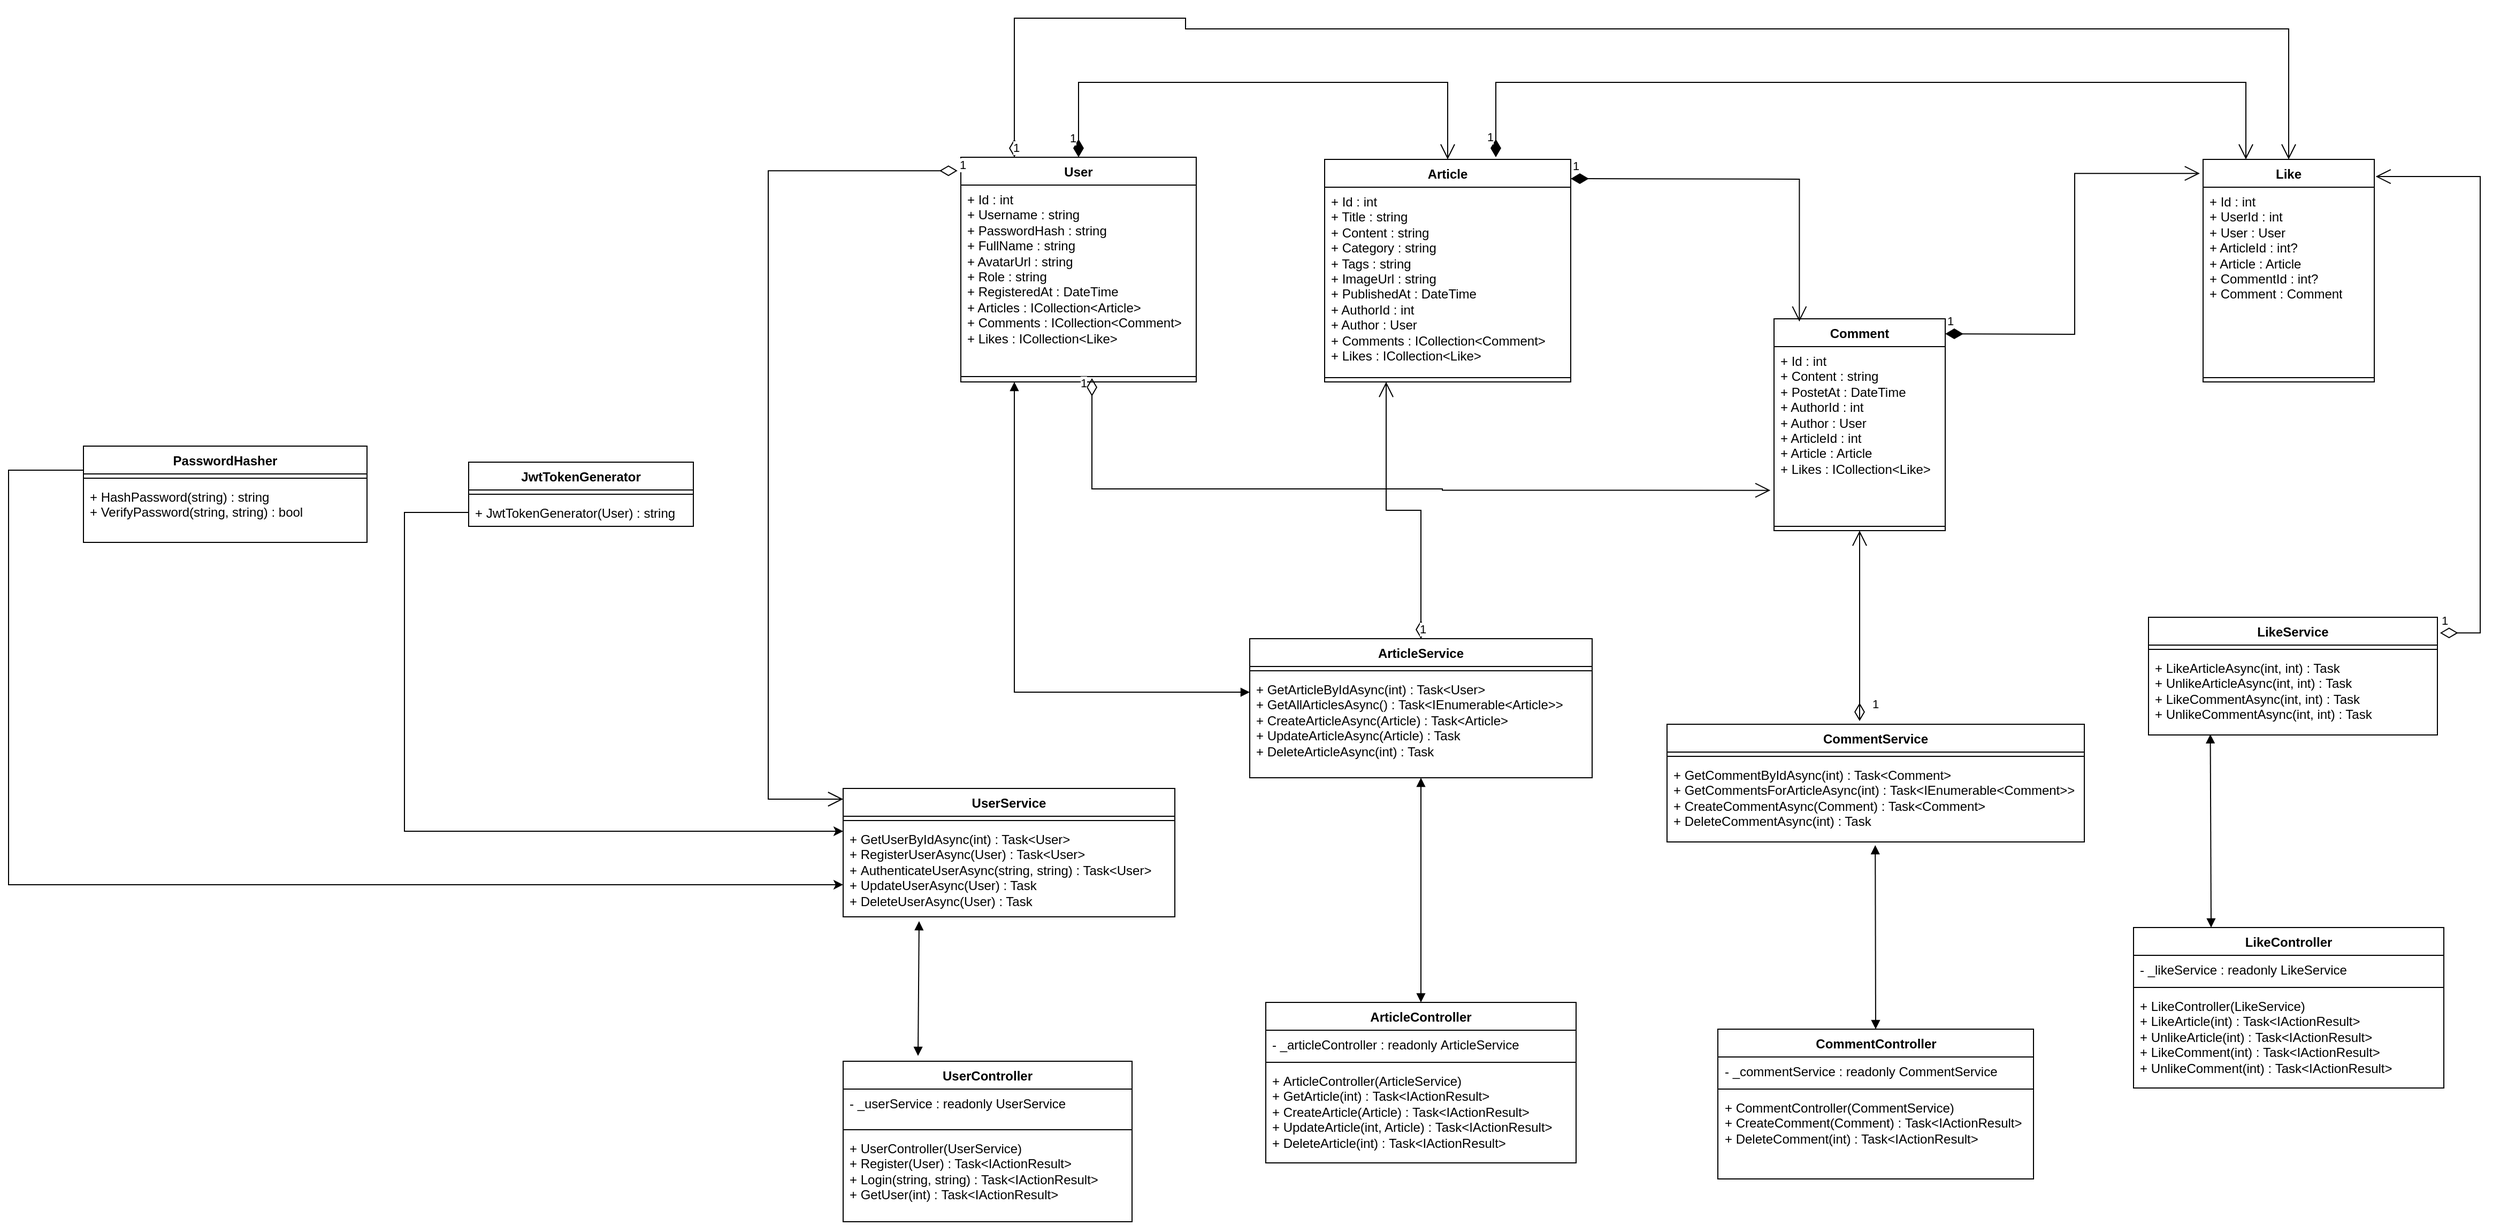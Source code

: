 <mxfile version="24.7.17">
  <diagram name="Страница — 1" id="LIFdmxVbytCEgJ8ekdTL">
    <mxGraphModel dx="4261" dy="2573" grid="1" gridSize="10" guides="1" tooltips="1" connect="1" arrows="1" fold="1" page="1" pageScale="1" pageWidth="827" pageHeight="1169" math="0" shadow="0">
      <root>
        <mxCell id="0" />
        <mxCell id="1" parent="0" />
        <mxCell id="bJvZZ4uALsIuXNzxdjxO-1" value="User" style="swimlane;fontStyle=1;align=center;verticalAlign=top;childLayout=stackLayout;horizontal=1;startSize=26;horizontalStack=0;resizeParent=1;resizeParentMax=0;resizeLast=0;collapsible=1;marginBottom=0;whiteSpace=wrap;html=1;" parent="1" vertex="1">
          <mxGeometry y="40" width="220" height="210" as="geometry" />
        </mxCell>
        <mxCell id="fz220eH58egvvoDXMn0z-8" value="1" style="endArrow=open;html=1;endSize=12;startArrow=diamondThin;startSize=14;startFill=0;edgeStyle=orthogonalEdgeStyle;align=left;verticalAlign=bottom;rounded=0;entryX=0.5;entryY=0;entryDx=0;entryDy=0;" edge="1" parent="bJvZZ4uALsIuXNzxdjxO-1" target="bJvZZ4uALsIuXNzxdjxO-18">
          <mxGeometry x="-1" y="3" relative="1" as="geometry">
            <mxPoint x="50" as="sourcePoint" />
            <mxPoint x="1240" y="-130" as="targetPoint" />
            <Array as="points">
              <mxPoint x="50" y="-130" />
              <mxPoint x="210" y="-130" />
              <mxPoint x="210" y="-120" />
              <mxPoint x="1241" y="-120" />
            </Array>
          </mxGeometry>
        </mxCell>
        <mxCell id="bJvZZ4uALsIuXNzxdjxO-2" value="+ Id : int&lt;div&gt;+ Username : string&lt;/div&gt;&lt;div&gt;+ PasswordHash : string&lt;/div&gt;&lt;div&gt;+ FullName : string&lt;/div&gt;&lt;div&gt;+ AvatarUrl : string&lt;/div&gt;&lt;div&gt;+ Role : string&lt;/div&gt;&lt;div&gt;+ RegisteredAt : DateTime&lt;/div&gt;&lt;div&gt;+ Articles : ICollection&amp;lt;Article&amp;gt;&lt;/div&gt;&lt;div&gt;+ Comments : ICollection&amp;lt;Comment&amp;gt;&lt;/div&gt;&lt;div&gt;+ Likes : ICollection&amp;lt;Like&amp;gt;&lt;/div&gt;&lt;div&gt;&lt;br&gt;&lt;/div&gt;" style="text;strokeColor=none;fillColor=none;align=left;verticalAlign=top;spacingLeft=4;spacingRight=4;overflow=hidden;rotatable=0;points=[[0,0.5],[1,0.5]];portConstraint=eastwest;whiteSpace=wrap;html=1;" parent="bJvZZ4uALsIuXNzxdjxO-1" vertex="1">
          <mxGeometry y="26" width="220" height="174" as="geometry" />
        </mxCell>
        <mxCell id="bJvZZ4uALsIuXNzxdjxO-3" value="" style="line;strokeWidth=1;fillColor=none;align=left;verticalAlign=middle;spacingTop=-1;spacingLeft=3;spacingRight=3;rotatable=0;labelPosition=right;points=[];portConstraint=eastwest;strokeColor=inherit;" parent="bJvZZ4uALsIuXNzxdjxO-1" vertex="1">
          <mxGeometry y="200" width="220" height="10" as="geometry" />
        </mxCell>
        <mxCell id="bJvZZ4uALsIuXNzxdjxO-6" value="Article" style="swimlane;fontStyle=1;align=center;verticalAlign=top;childLayout=stackLayout;horizontal=1;startSize=26;horizontalStack=0;resizeParent=1;resizeParentMax=0;resizeLast=0;collapsible=1;marginBottom=0;whiteSpace=wrap;html=1;" parent="1" vertex="1">
          <mxGeometry x="340" y="42" width="230" height="208" as="geometry" />
        </mxCell>
        <mxCell id="bJvZZ4uALsIuXNzxdjxO-7" value="+ Id : int&lt;div&gt;+ Title : string&lt;/div&gt;&lt;div&gt;+ Content : string&lt;/div&gt;&lt;div&gt;+ Category : string&lt;/div&gt;&lt;div&gt;+ Tags : string&lt;/div&gt;&lt;div&gt;+ ImageUrl : string&lt;/div&gt;&lt;div&gt;+ PublishedAt : DateTime&lt;/div&gt;&lt;div&gt;+ AuthorId : int&lt;/div&gt;&lt;div&gt;+ Author : User&lt;/div&gt;&lt;div&gt;+ Comments : ICollection&amp;lt;Comment&amp;gt;&lt;/div&gt;&lt;div&gt;+ Likes : ICollection&amp;lt;Like&amp;gt;&lt;/div&gt;" style="text;strokeColor=none;fillColor=none;align=left;verticalAlign=top;spacingLeft=4;spacingRight=4;overflow=hidden;rotatable=0;points=[[0,0.5],[1,0.5]];portConstraint=eastwest;whiteSpace=wrap;html=1;" parent="bJvZZ4uALsIuXNzxdjxO-6" vertex="1">
          <mxGeometry y="26" width="230" height="174" as="geometry" />
        </mxCell>
        <mxCell id="bJvZZ4uALsIuXNzxdjxO-8" value="" style="line;strokeWidth=1;fillColor=none;align=left;verticalAlign=middle;spacingTop=-1;spacingLeft=3;spacingRight=3;rotatable=0;labelPosition=right;points=[];portConstraint=eastwest;strokeColor=inherit;" parent="bJvZZ4uALsIuXNzxdjxO-6" vertex="1">
          <mxGeometry y="200" width="230" height="8" as="geometry" />
        </mxCell>
        <mxCell id="fz220eH58egvvoDXMn0z-5" value="1" style="endArrow=open;html=1;endSize=12;startArrow=diamondThin;startSize=14;startFill=1;edgeStyle=orthogonalEdgeStyle;align=left;verticalAlign=bottom;rounded=0;entryX=0.25;entryY=0;entryDx=0;entryDy=0;" edge="1" parent="bJvZZ4uALsIuXNzxdjxO-6" target="bJvZZ4uALsIuXNzxdjxO-18">
          <mxGeometry x="-0.976" y="10" relative="1" as="geometry">
            <mxPoint x="160" y="-2" as="sourcePoint" />
            <mxPoint x="320" y="-2" as="targetPoint" />
            <Array as="points">
              <mxPoint x="160" y="-72" />
              <mxPoint x="861" y="-72" />
            </Array>
            <mxPoint as="offset" />
          </mxGeometry>
        </mxCell>
        <mxCell id="bJvZZ4uALsIuXNzxdjxO-18" value="Like" style="swimlane;fontStyle=1;align=center;verticalAlign=top;childLayout=stackLayout;horizontal=1;startSize=26;horizontalStack=0;resizeParent=1;resizeParentMax=0;resizeLast=0;collapsible=1;marginBottom=0;whiteSpace=wrap;html=1;" parent="1" vertex="1">
          <mxGeometry x="1161" y="42" width="160" height="208" as="geometry" />
        </mxCell>
        <mxCell id="bJvZZ4uALsIuXNzxdjxO-19" value="+ Id : int&lt;div&gt;+ UserId : int&lt;/div&gt;&lt;div&gt;+ User : User&lt;/div&gt;&lt;div&gt;+ ArticleId : int?&lt;/div&gt;&lt;div&gt;+ Article : Article&lt;/div&gt;&lt;div&gt;+ CommentId : int?&lt;/div&gt;&lt;div&gt;+ Comment : Comment&lt;/div&gt;" style="text;strokeColor=none;fillColor=none;align=left;verticalAlign=top;spacingLeft=4;spacingRight=4;overflow=hidden;rotatable=0;points=[[0,0.5],[1,0.5]];portConstraint=eastwest;whiteSpace=wrap;html=1;" parent="bJvZZ4uALsIuXNzxdjxO-18" vertex="1">
          <mxGeometry y="26" width="160" height="174" as="geometry" />
        </mxCell>
        <mxCell id="bJvZZ4uALsIuXNzxdjxO-20" value="" style="line;strokeWidth=1;fillColor=none;align=left;verticalAlign=middle;spacingTop=-1;spacingLeft=3;spacingRight=3;rotatable=0;labelPosition=right;points=[];portConstraint=eastwest;strokeColor=inherit;" parent="bJvZZ4uALsIuXNzxdjxO-18" vertex="1">
          <mxGeometry y="200" width="160" height="8" as="geometry" />
        </mxCell>
        <mxCell id="bJvZZ4uALsIuXNzxdjxO-22" value="Comment" style="swimlane;fontStyle=1;align=center;verticalAlign=top;childLayout=stackLayout;horizontal=1;startSize=26;horizontalStack=0;resizeParent=1;resizeParentMax=0;resizeLast=0;collapsible=1;marginBottom=0;whiteSpace=wrap;html=1;" parent="1" vertex="1">
          <mxGeometry x="760" y="191" width="160" height="198" as="geometry" />
        </mxCell>
        <mxCell id="fz220eH58egvvoDXMn0z-4" value="1" style="endArrow=open;html=1;endSize=12;startArrow=diamondThin;startSize=14;startFill=1;edgeStyle=orthogonalEdgeStyle;align=left;verticalAlign=bottom;rounded=0;entryX=-0.019;entryY=0.063;entryDx=0;entryDy=0;entryPerimeter=0;" edge="1" parent="bJvZZ4uALsIuXNzxdjxO-22" target="bJvZZ4uALsIuXNzxdjxO-18">
          <mxGeometry x="-1" y="3" relative="1" as="geometry">
            <mxPoint x="160" y="14" as="sourcePoint" />
            <mxPoint x="310" y="13" as="targetPoint" />
          </mxGeometry>
        </mxCell>
        <mxCell id="bJvZZ4uALsIuXNzxdjxO-23" value="+ Id : int&lt;div&gt;+ Content : string&lt;/div&gt;&lt;div&gt;+ PostetAt : DateTime&lt;/div&gt;&lt;div&gt;+ AuthorId : int&lt;/div&gt;&lt;div&gt;+ Author : User&lt;/div&gt;&lt;div&gt;+ ArticleId : int&lt;/div&gt;&lt;div&gt;+ Article : Article&lt;/div&gt;&lt;div&gt;+ Likes : ICollection&amp;lt;Like&amp;gt;&lt;/div&gt;" style="text;strokeColor=none;fillColor=none;align=left;verticalAlign=top;spacingLeft=4;spacingRight=4;overflow=hidden;rotatable=0;points=[[0,0.5],[1,0.5]];portConstraint=eastwest;whiteSpace=wrap;html=1;" parent="bJvZZ4uALsIuXNzxdjxO-22" vertex="1">
          <mxGeometry y="26" width="160" height="164" as="geometry" />
        </mxCell>
        <mxCell id="bJvZZ4uALsIuXNzxdjxO-24" value="" style="line;strokeWidth=1;fillColor=none;align=left;verticalAlign=middle;spacingTop=-1;spacingLeft=3;spacingRight=3;rotatable=0;labelPosition=right;points=[];portConstraint=eastwest;strokeColor=inherit;" parent="bJvZZ4uALsIuXNzxdjxO-22" vertex="1">
          <mxGeometry y="190" width="160" height="8" as="geometry" />
        </mxCell>
        <mxCell id="bJvZZ4uALsIuXNzxdjxO-26" value="UserService" style="swimlane;fontStyle=1;align=center;verticalAlign=top;childLayout=stackLayout;horizontal=1;startSize=26;horizontalStack=0;resizeParent=1;resizeParentMax=0;resizeLast=0;collapsible=1;marginBottom=0;whiteSpace=wrap;html=1;" parent="1" vertex="1">
          <mxGeometry x="-110" y="630" width="310" height="120" as="geometry" />
        </mxCell>
        <mxCell id="bJvZZ4uALsIuXNzxdjxO-28" value="" style="line;strokeWidth=1;fillColor=none;align=left;verticalAlign=middle;spacingTop=-1;spacingLeft=3;spacingRight=3;rotatable=0;labelPosition=right;points=[];portConstraint=eastwest;strokeColor=inherit;" parent="bJvZZ4uALsIuXNzxdjxO-26" vertex="1">
          <mxGeometry y="26" width="310" height="8" as="geometry" />
        </mxCell>
        <mxCell id="bJvZZ4uALsIuXNzxdjxO-29" value="+ GetUserByIdAsync(int) : Task&amp;lt;User&amp;gt;&lt;div&gt;+&amp;nbsp;RegisterUserAsync(User) : Task&amp;lt;User&amp;gt;&lt;/div&gt;&lt;div&gt;+&amp;nbsp;AuthenticateUserAsync(string, string) : Task&amp;lt;User&amp;gt;&lt;/div&gt;&lt;div&gt;+&amp;nbsp;UpdateUserAsync(User) : Task&lt;/div&gt;&lt;div&gt;+&amp;nbsp;DeleteUserAsync(User) : Task&lt;/div&gt;" style="text;strokeColor=none;fillColor=none;align=left;verticalAlign=top;spacingLeft=4;spacingRight=4;overflow=hidden;rotatable=0;points=[[0,0.5],[1,0.5]];portConstraint=eastwest;whiteSpace=wrap;html=1;" parent="bJvZZ4uALsIuXNzxdjxO-26" vertex="1">
          <mxGeometry y="34" width="310" height="86" as="geometry" />
        </mxCell>
        <mxCell id="bJvZZ4uALsIuXNzxdjxO-30" value="ArticleService" style="swimlane;fontStyle=1;align=center;verticalAlign=top;childLayout=stackLayout;horizontal=1;startSize=26;horizontalStack=0;resizeParent=1;resizeParentMax=0;resizeLast=0;collapsible=1;marginBottom=0;whiteSpace=wrap;html=1;" parent="1" vertex="1">
          <mxGeometry x="270" y="490" width="320" height="130" as="geometry" />
        </mxCell>
        <mxCell id="bJvZZ4uALsIuXNzxdjxO-32" value="" style="line;strokeWidth=1;fillColor=none;align=left;verticalAlign=middle;spacingTop=-1;spacingLeft=3;spacingRight=3;rotatable=0;labelPosition=right;points=[];portConstraint=eastwest;strokeColor=inherit;" parent="bJvZZ4uALsIuXNzxdjxO-30" vertex="1">
          <mxGeometry y="26" width="320" height="8" as="geometry" />
        </mxCell>
        <mxCell id="bJvZZ4uALsIuXNzxdjxO-33" value="+&amp;nbsp;GetArticleByIdAsync(int) : Task&amp;lt;User&amp;gt;&lt;div&gt;+&amp;nbsp;GetAllArticlesAsync() : Task&amp;lt;IEnumerable&amp;lt;Article&amp;gt;&amp;gt;&lt;/div&gt;&lt;div&gt;+&amp;nbsp;CreateArticleAsync(Article) : Task&amp;lt;Article&amp;gt;&lt;/div&gt;&lt;div&gt;+&amp;nbsp;UpdateArticleAsync(Article) : Task&lt;/div&gt;&lt;div&gt;+&amp;nbsp;DeleteArticleAsync(int) : Task&lt;/div&gt;" style="text;strokeColor=none;fillColor=none;align=left;verticalAlign=top;spacingLeft=4;spacingRight=4;overflow=hidden;rotatable=0;points=[[0,0.5],[1,0.5]];portConstraint=eastwest;whiteSpace=wrap;html=1;" parent="bJvZZ4uALsIuXNzxdjxO-30" vertex="1">
          <mxGeometry y="34" width="320" height="96" as="geometry" />
        </mxCell>
        <mxCell id="bJvZZ4uALsIuXNzxdjxO-34" value="CommentService" style="swimlane;fontStyle=1;align=center;verticalAlign=top;childLayout=stackLayout;horizontal=1;startSize=26;horizontalStack=0;resizeParent=1;resizeParentMax=0;resizeLast=0;collapsible=1;marginBottom=0;whiteSpace=wrap;html=1;" parent="1" vertex="1">
          <mxGeometry x="660" y="570" width="390" height="110" as="geometry" />
        </mxCell>
        <mxCell id="bJvZZ4uALsIuXNzxdjxO-36" value="" style="line;strokeWidth=1;fillColor=none;align=left;verticalAlign=middle;spacingTop=-1;spacingLeft=3;spacingRight=3;rotatable=0;labelPosition=right;points=[];portConstraint=eastwest;strokeColor=inherit;" parent="bJvZZ4uALsIuXNzxdjxO-34" vertex="1">
          <mxGeometry y="26" width="390" height="8" as="geometry" />
        </mxCell>
        <mxCell id="bJvZZ4uALsIuXNzxdjxO-37" value="+ GetCommentByIdAsync(int) : Task&amp;lt;Comment&amp;gt;&lt;div&gt;+&amp;nbsp;GetCommentsForArticleAsync(int) :&amp;nbsp;Task&amp;lt;IEnumerable&amp;lt;Comment&amp;gt;&amp;gt;&lt;/div&gt;&lt;div&gt;+&amp;nbsp;CreateCommentAsync(Comment) : Task&amp;lt;Comment&amp;gt;&lt;/div&gt;&lt;div&gt;+&amp;nbsp;DeleteCommentAsync(int) : Task&lt;/div&gt;" style="text;strokeColor=none;fillColor=none;align=left;verticalAlign=top;spacingLeft=4;spacingRight=4;overflow=hidden;rotatable=0;points=[[0,0.5],[1,0.5]];portConstraint=eastwest;whiteSpace=wrap;html=1;" parent="bJvZZ4uALsIuXNzxdjxO-34" vertex="1">
          <mxGeometry y="34" width="390" height="76" as="geometry" />
        </mxCell>
        <mxCell id="bJvZZ4uALsIuXNzxdjxO-38" value="LikeService" style="swimlane;fontStyle=1;align=center;verticalAlign=top;childLayout=stackLayout;horizontal=1;startSize=26;horizontalStack=0;resizeParent=1;resizeParentMax=0;resizeLast=0;collapsible=1;marginBottom=0;whiteSpace=wrap;html=1;" parent="1" vertex="1">
          <mxGeometry x="1110" y="470" width="270" height="110" as="geometry" />
        </mxCell>
        <mxCell id="bJvZZ4uALsIuXNzxdjxO-40" value="" style="line;strokeWidth=1;fillColor=none;align=left;verticalAlign=middle;spacingTop=-1;spacingLeft=3;spacingRight=3;rotatable=0;labelPosition=right;points=[];portConstraint=eastwest;strokeColor=inherit;" parent="bJvZZ4uALsIuXNzxdjxO-38" vertex="1">
          <mxGeometry y="26" width="270" height="8" as="geometry" />
        </mxCell>
        <mxCell id="bJvZZ4uALsIuXNzxdjxO-41" value="+&amp;nbsp;LikeArticleAsync(int, int) : Task&lt;div&gt;+&amp;nbsp;UnlikeArticleAsync(int, int) : Task&lt;/div&gt;&lt;div&gt;+&amp;nbsp;LikeCommentAsync(int, int) : Task&lt;/div&gt;&lt;div&gt;+&amp;nbsp;UnlikeCommentAsync(int, int) : Task&lt;/div&gt;" style="text;strokeColor=none;fillColor=none;align=left;verticalAlign=top;spacingLeft=4;spacingRight=4;overflow=hidden;rotatable=0;points=[[0,0.5],[1,0.5]];portConstraint=eastwest;whiteSpace=wrap;html=1;" parent="bJvZZ4uALsIuXNzxdjxO-38" vertex="1">
          <mxGeometry y="34" width="270" height="76" as="geometry" />
        </mxCell>
        <mxCell id="bJvZZ4uALsIuXNzxdjxO-43" value="UserController" style="swimlane;fontStyle=1;align=center;verticalAlign=top;childLayout=stackLayout;horizontal=1;startSize=26;horizontalStack=0;resizeParent=1;resizeParentMax=0;resizeLast=0;collapsible=1;marginBottom=0;whiteSpace=wrap;html=1;" parent="1" vertex="1">
          <mxGeometry x="-110" y="885" width="270" height="150" as="geometry" />
        </mxCell>
        <mxCell id="bJvZZ4uALsIuXNzxdjxO-44" value="- _userService : readonly UserService" style="text;strokeColor=none;fillColor=none;align=left;verticalAlign=top;spacingLeft=4;spacingRight=4;overflow=hidden;rotatable=0;points=[[0,0.5],[1,0.5]];portConstraint=eastwest;whiteSpace=wrap;html=1;" parent="bJvZZ4uALsIuXNzxdjxO-43" vertex="1">
          <mxGeometry y="26" width="270" height="34" as="geometry" />
        </mxCell>
        <mxCell id="bJvZZ4uALsIuXNzxdjxO-45" value="" style="line;strokeWidth=1;fillColor=none;align=left;verticalAlign=middle;spacingTop=-1;spacingLeft=3;spacingRight=3;rotatable=0;labelPosition=right;points=[];portConstraint=eastwest;strokeColor=inherit;" parent="bJvZZ4uALsIuXNzxdjxO-43" vertex="1">
          <mxGeometry y="60" width="270" height="8" as="geometry" />
        </mxCell>
        <mxCell id="bJvZZ4uALsIuXNzxdjxO-46" value="+ UserController(UserService)&lt;div&gt;+ Register(User) : Task&amp;lt;IActionResult&amp;gt;&lt;/div&gt;&lt;div&gt;+ Login(string, string) :&amp;nbsp;Task&amp;lt;IActionResult&amp;gt;&lt;/div&gt;&lt;div&gt;+ GetUser(int) :&amp;nbsp;Task&amp;lt;IActionResult&amp;gt;&lt;/div&gt;" style="text;strokeColor=none;fillColor=none;align=left;verticalAlign=top;spacingLeft=4;spacingRight=4;overflow=hidden;rotatable=0;points=[[0,0.5],[1,0.5]];portConstraint=eastwest;whiteSpace=wrap;html=1;" parent="bJvZZ4uALsIuXNzxdjxO-43" vertex="1">
          <mxGeometry y="68" width="270" height="82" as="geometry" />
        </mxCell>
        <mxCell id="bJvZZ4uALsIuXNzxdjxO-47" value="ArticleController" style="swimlane;fontStyle=1;align=center;verticalAlign=top;childLayout=stackLayout;horizontal=1;startSize=26;horizontalStack=0;resizeParent=1;resizeParentMax=0;resizeLast=0;collapsible=1;marginBottom=0;whiteSpace=wrap;html=1;" parent="1" vertex="1">
          <mxGeometry x="285" y="830" width="290" height="150" as="geometry" />
        </mxCell>
        <mxCell id="bJvZZ4uALsIuXNzxdjxO-48" value="- _articleController : readonly&amp;nbsp;ArticleService" style="text;strokeColor=none;fillColor=none;align=left;verticalAlign=top;spacingLeft=4;spacingRight=4;overflow=hidden;rotatable=0;points=[[0,0.5],[1,0.5]];portConstraint=eastwest;whiteSpace=wrap;html=1;" parent="bJvZZ4uALsIuXNzxdjxO-47" vertex="1">
          <mxGeometry y="26" width="290" height="26" as="geometry" />
        </mxCell>
        <mxCell id="bJvZZ4uALsIuXNzxdjxO-49" value="" style="line;strokeWidth=1;fillColor=none;align=left;verticalAlign=middle;spacingTop=-1;spacingLeft=3;spacingRight=3;rotatable=0;labelPosition=right;points=[];portConstraint=eastwest;strokeColor=inherit;" parent="bJvZZ4uALsIuXNzxdjxO-47" vertex="1">
          <mxGeometry y="52" width="290" height="8" as="geometry" />
        </mxCell>
        <mxCell id="bJvZZ4uALsIuXNzxdjxO-50" value="+&amp;nbsp;ArticleController(ArticleService)&lt;div&gt;+ GetArticle(int) :&amp;nbsp;Task&amp;lt;IActionResult&amp;gt;&lt;/div&gt;&lt;div&gt;+ CreateArticle(Article) :&amp;nbsp;Task&amp;lt;IActionResult&amp;gt;&lt;/div&gt;&lt;div&gt;+&amp;nbsp;UpdateArticle(int, Article) :&amp;nbsp;Task&amp;lt;IActionResult&amp;gt;&lt;/div&gt;&lt;div&gt;+ DeleteArticle(int) :&amp;nbsp;Task&amp;lt;IActionResult&amp;gt;&lt;/div&gt;" style="text;strokeColor=none;fillColor=none;align=left;verticalAlign=top;spacingLeft=4;spacingRight=4;overflow=hidden;rotatable=0;points=[[0,0.5],[1,0.5]];portConstraint=eastwest;whiteSpace=wrap;html=1;" parent="bJvZZ4uALsIuXNzxdjxO-47" vertex="1">
          <mxGeometry y="60" width="290" height="90" as="geometry" />
        </mxCell>
        <mxCell id="bJvZZ4uALsIuXNzxdjxO-51" value="CommentController" style="swimlane;fontStyle=1;align=center;verticalAlign=top;childLayout=stackLayout;horizontal=1;startSize=26;horizontalStack=0;resizeParent=1;resizeParentMax=0;resizeLast=0;collapsible=1;marginBottom=0;whiteSpace=wrap;html=1;" parent="1" vertex="1">
          <mxGeometry x="707.5" y="855" width="295" height="140" as="geometry" />
        </mxCell>
        <mxCell id="bJvZZ4uALsIuXNzxdjxO-52" value="- _commentService : readonly&amp;nbsp;CommentService" style="text;strokeColor=none;fillColor=none;align=left;verticalAlign=top;spacingLeft=4;spacingRight=4;overflow=hidden;rotatable=0;points=[[0,0.5],[1,0.5]];portConstraint=eastwest;whiteSpace=wrap;html=1;" parent="bJvZZ4uALsIuXNzxdjxO-51" vertex="1">
          <mxGeometry y="26" width="295" height="26" as="geometry" />
        </mxCell>
        <mxCell id="bJvZZ4uALsIuXNzxdjxO-53" value="" style="line;strokeWidth=1;fillColor=none;align=left;verticalAlign=middle;spacingTop=-1;spacingLeft=3;spacingRight=3;rotatable=0;labelPosition=right;points=[];portConstraint=eastwest;strokeColor=inherit;" parent="bJvZZ4uALsIuXNzxdjxO-51" vertex="1">
          <mxGeometry y="52" width="295" height="8" as="geometry" />
        </mxCell>
        <mxCell id="bJvZZ4uALsIuXNzxdjxO-54" value="+&amp;nbsp;CommentController(CommentService)&lt;div&gt;+ CreateComment(Comment) :&amp;nbsp;Task&amp;lt;IActionResult&amp;gt;&lt;/div&gt;&lt;div&gt;+ DeleteComment(int) : Task&amp;lt;IActionResult&amp;gt;&lt;/div&gt;&lt;div&gt;&lt;br&gt;&lt;/div&gt;" style="text;strokeColor=none;fillColor=none;align=left;verticalAlign=top;spacingLeft=4;spacingRight=4;overflow=hidden;rotatable=0;points=[[0,0.5],[1,0.5]];portConstraint=eastwest;whiteSpace=wrap;html=1;" parent="bJvZZ4uALsIuXNzxdjxO-51" vertex="1">
          <mxGeometry y="60" width="295" height="80" as="geometry" />
        </mxCell>
        <mxCell id="bJvZZ4uALsIuXNzxdjxO-55" value="LikeController" style="swimlane;fontStyle=1;align=center;verticalAlign=top;childLayout=stackLayout;horizontal=1;startSize=26;horizontalStack=0;resizeParent=1;resizeParentMax=0;resizeLast=0;collapsible=1;marginBottom=0;whiteSpace=wrap;html=1;" parent="1" vertex="1">
          <mxGeometry x="1096" y="760" width="290" height="150" as="geometry" />
        </mxCell>
        <mxCell id="bJvZZ4uALsIuXNzxdjxO-56" value="- _likeService : readonly&amp;nbsp;LikeService" style="text;strokeColor=none;fillColor=none;align=left;verticalAlign=top;spacingLeft=4;spacingRight=4;overflow=hidden;rotatable=0;points=[[0,0.5],[1,0.5]];portConstraint=eastwest;whiteSpace=wrap;html=1;" parent="bJvZZ4uALsIuXNzxdjxO-55" vertex="1">
          <mxGeometry y="26" width="290" height="26" as="geometry" />
        </mxCell>
        <mxCell id="bJvZZ4uALsIuXNzxdjxO-57" value="" style="line;strokeWidth=1;fillColor=none;align=left;verticalAlign=middle;spacingTop=-1;spacingLeft=3;spacingRight=3;rotatable=0;labelPosition=right;points=[];portConstraint=eastwest;strokeColor=inherit;" parent="bJvZZ4uALsIuXNzxdjxO-55" vertex="1">
          <mxGeometry y="52" width="290" height="8" as="geometry" />
        </mxCell>
        <mxCell id="bJvZZ4uALsIuXNzxdjxO-58" value="+&amp;nbsp;&lt;span class=&quot;hljs-title&quot;&gt;LikeController&lt;/span&gt;(&lt;span class=&quot;hljs-params&quot;&gt;LikeService)&amp;nbsp;&lt;/span&gt;&lt;div&gt;+ LikeArticle(int) :&amp;nbsp;Task&amp;lt;IActionResult&amp;gt;&lt;/div&gt;&lt;div&gt;+ UnlikeArticle(int) :&amp;nbsp;Task&amp;lt;IActionResult&amp;gt;&lt;/div&gt;&lt;div&gt;+ LikeComment(int) :&amp;nbsp;Task&amp;lt;IActionResult&amp;gt;&lt;/div&gt;&lt;div&gt;+ UnlikeComment(int) :&amp;nbsp;Task&amp;lt;IActionResult&amp;gt;&lt;/div&gt;" style="text;strokeColor=none;fillColor=none;align=left;verticalAlign=top;spacingLeft=4;spacingRight=4;overflow=hidden;rotatable=0;points=[[0,0.5],[1,0.5]];portConstraint=eastwest;whiteSpace=wrap;html=1;" parent="bJvZZ4uALsIuXNzxdjxO-55" vertex="1">
          <mxGeometry y="60" width="290" height="90" as="geometry" />
        </mxCell>
        <mxCell id="bJvZZ4uALsIuXNzxdjxO-59" value="PasswordHasher" style="swimlane;fontStyle=1;align=center;verticalAlign=top;childLayout=stackLayout;horizontal=1;startSize=26;horizontalStack=0;resizeParent=1;resizeParentMax=0;resizeLast=0;collapsible=1;marginBottom=0;whiteSpace=wrap;html=1;" parent="1" vertex="1">
          <mxGeometry x="-820" y="310" width="265" height="90" as="geometry" />
        </mxCell>
        <mxCell id="bJvZZ4uALsIuXNzxdjxO-61" value="" style="line;strokeWidth=1;fillColor=none;align=left;verticalAlign=middle;spacingTop=-1;spacingLeft=3;spacingRight=3;rotatable=0;labelPosition=right;points=[];portConstraint=eastwest;strokeColor=inherit;" parent="bJvZZ4uALsIuXNzxdjxO-59" vertex="1">
          <mxGeometry y="26" width="265" height="8" as="geometry" />
        </mxCell>
        <mxCell id="bJvZZ4uALsIuXNzxdjxO-62" value="+&amp;nbsp;HashPassword(string) : string&lt;div&gt;+&amp;nbsp;VerifyPassword(string, string) : bool&lt;/div&gt;" style="text;strokeColor=none;fillColor=none;align=left;verticalAlign=top;spacingLeft=4;spacingRight=4;overflow=hidden;rotatable=0;points=[[0,0.5],[1,0.5]];portConstraint=eastwest;whiteSpace=wrap;html=1;" parent="bJvZZ4uALsIuXNzxdjxO-59" vertex="1">
          <mxGeometry y="34" width="265" height="56" as="geometry" />
        </mxCell>
        <mxCell id="bJvZZ4uALsIuXNzxdjxO-63" value="JwtTokenGenerator" style="swimlane;fontStyle=1;align=center;verticalAlign=top;childLayout=stackLayout;horizontal=1;startSize=26;horizontalStack=0;resizeParent=1;resizeParentMax=0;resizeLast=0;collapsible=1;marginBottom=0;whiteSpace=wrap;html=1;" parent="1" vertex="1">
          <mxGeometry x="-460" y="325" width="210" height="60" as="geometry" />
        </mxCell>
        <mxCell id="bJvZZ4uALsIuXNzxdjxO-65" value="" style="line;strokeWidth=1;fillColor=none;align=left;verticalAlign=middle;spacingTop=-1;spacingLeft=3;spacingRight=3;rotatable=0;labelPosition=right;points=[];portConstraint=eastwest;strokeColor=inherit;" parent="bJvZZ4uALsIuXNzxdjxO-63" vertex="1">
          <mxGeometry y="26" width="210" height="8" as="geometry" />
        </mxCell>
        <mxCell id="bJvZZ4uALsIuXNzxdjxO-66" value="+&amp;nbsp;JwtTokenGenerator(User) : string" style="text;strokeColor=none;fillColor=none;align=left;verticalAlign=top;spacingLeft=4;spacingRight=4;overflow=hidden;rotatable=0;points=[[0,0.5],[1,0.5]];portConstraint=eastwest;whiteSpace=wrap;html=1;" parent="bJvZZ4uALsIuXNzxdjxO-63" vertex="1">
          <mxGeometry y="34" width="210" height="26" as="geometry" />
        </mxCell>
        <mxCell id="bJvZZ4uALsIuXNzxdjxO-69" value="1" style="endArrow=open;html=1;endSize=12;startArrow=diamondThin;startSize=14;startFill=1;edgeStyle=orthogonalEdgeStyle;align=left;verticalAlign=bottom;rounded=0;entryX=0.5;entryY=0;entryDx=0;entryDy=0;" parent="1" source="bJvZZ4uALsIuXNzxdjxO-1" target="bJvZZ4uALsIuXNzxdjxO-6" edge="1">
          <mxGeometry x="-0.963" y="10" relative="1" as="geometry">
            <mxPoint x="80" y="-30" as="sourcePoint" />
            <mxPoint x="240" y="-30" as="targetPoint" />
            <Array as="points">
              <mxPoint x="110" y="-30" />
              <mxPoint x="455" y="-30" />
            </Array>
            <mxPoint as="offset" />
          </mxGeometry>
        </mxCell>
        <mxCell id="fz220eH58egvvoDXMn0z-3" value="1" style="endArrow=open;html=1;endSize=12;startArrow=diamondThin;startSize=14;startFill=1;edgeStyle=orthogonalEdgeStyle;align=left;verticalAlign=bottom;rounded=0;entryX=0.148;entryY=0.013;entryDx=0;entryDy=0;entryPerimeter=0;" edge="1" parent="1" target="bJvZZ4uALsIuXNzxdjxO-22">
          <mxGeometry x="-1" y="3" relative="1" as="geometry">
            <mxPoint x="570" y="60" as="sourcePoint" />
            <mxPoint x="730" y="60" as="targetPoint" />
          </mxGeometry>
        </mxCell>
        <mxCell id="fz220eH58egvvoDXMn0z-7" value="1" style="endArrow=open;html=1;endSize=12;startArrow=diamondThin;startSize=14;startFill=0;edgeStyle=orthogonalEdgeStyle;align=left;verticalAlign=bottom;rounded=0;entryX=-0.021;entryY=0.819;entryDx=0;entryDy=0;entryPerimeter=0;exitX=0.557;exitY=0.653;exitDx=0;exitDy=0;exitPerimeter=0;" edge="1" parent="1" source="bJvZZ4uALsIuXNzxdjxO-3" target="bJvZZ4uALsIuXNzxdjxO-23">
          <mxGeometry x="-0.964" y="-13" relative="1" as="geometry">
            <mxPoint x="140" y="240" as="sourcePoint" />
            <mxPoint x="300" y="240" as="targetPoint" />
            <Array as="points">
              <mxPoint x="123" y="350" />
              <mxPoint x="450" y="350" />
              <mxPoint x="450" y="351" />
            </Array>
            <mxPoint as="offset" />
          </mxGeometry>
        </mxCell>
        <mxCell id="fz220eH58egvvoDXMn0z-9" value="" style="endArrow=block;startArrow=block;endFill=1;startFill=1;html=1;rounded=0;exitX=0;exitY=0.167;exitDx=0;exitDy=0;exitPerimeter=0;" edge="1" parent="1" source="bJvZZ4uALsIuXNzxdjxO-33">
          <mxGeometry width="160" relative="1" as="geometry">
            <mxPoint x="-60" y="270" as="sourcePoint" />
            <mxPoint x="50" y="250" as="targetPoint" />
            <Array as="points">
              <mxPoint x="50" y="540" />
            </Array>
          </mxGeometry>
        </mxCell>
        <mxCell id="fz220eH58egvvoDXMn0z-10" value="" style="endArrow=block;startArrow=block;endFill=1;startFill=1;html=1;rounded=0;exitX=0.5;exitY=0;exitDx=0;exitDy=0;" edge="1" parent="1" source="bJvZZ4uALsIuXNzxdjxO-47" target="bJvZZ4uALsIuXNzxdjxO-33">
          <mxGeometry width="160" relative="1" as="geometry">
            <mxPoint x="330" y="700" as="sourcePoint" />
            <mxPoint x="490" y="700" as="targetPoint" />
          </mxGeometry>
        </mxCell>
        <mxCell id="fz220eH58egvvoDXMn0z-11" value="" style="endArrow=block;startArrow=block;endFill=1;startFill=1;html=1;rounded=0;exitX=0.5;exitY=0;exitDx=0;exitDy=0;entryX=0.499;entryY=1.04;entryDx=0;entryDy=0;entryPerimeter=0;" edge="1" parent="1" source="bJvZZ4uALsIuXNzxdjxO-51" target="bJvZZ4uALsIuXNzxdjxO-37">
          <mxGeometry width="160" relative="1" as="geometry">
            <mxPoint x="740" y="630" as="sourcePoint" />
            <mxPoint x="900" y="630" as="targetPoint" />
          </mxGeometry>
        </mxCell>
        <mxCell id="fz220eH58egvvoDXMn0z-12" value="1" style="endArrow=open;html=1;endSize=12;startArrow=diamondThin;startSize=14;startFill=0;edgeStyle=orthogonalEdgeStyle;align=left;verticalAlign=bottom;rounded=0;exitX=-0.014;exitY=0.06;exitDx=0;exitDy=0;exitPerimeter=0;" edge="1" parent="1" source="bJvZZ4uALsIuXNzxdjxO-1">
          <mxGeometry x="-1" y="3" relative="1" as="geometry">
            <mxPoint x="-270" y="640" as="sourcePoint" />
            <mxPoint x="-110" y="640" as="targetPoint" />
            <Array as="points">
              <mxPoint x="-180" y="53" />
              <mxPoint x="-180" y="640" />
            </Array>
          </mxGeometry>
        </mxCell>
        <mxCell id="fz220eH58egvvoDXMn0z-13" value="1" style="endArrow=open;html=1;endSize=12;startArrow=diamondThin;startSize=14;startFill=0;edgeStyle=orthogonalEdgeStyle;align=left;verticalAlign=bottom;rounded=0;exitX=0.5;exitY=0;exitDx=0;exitDy=0;entryX=0.25;entryY=1;entryDx=0;entryDy=0;" edge="1" parent="1" source="bJvZZ4uALsIuXNzxdjxO-30" target="bJvZZ4uALsIuXNzxdjxO-6">
          <mxGeometry x="-1" y="3" relative="1" as="geometry">
            <mxPoint x="340" y="330" as="sourcePoint" />
            <mxPoint x="500" y="330" as="targetPoint" />
          </mxGeometry>
        </mxCell>
        <mxCell id="fz220eH58egvvoDXMn0z-14" value="" style="endArrow=block;startArrow=block;endFill=1;startFill=1;html=1;rounded=0;exitX=0.25;exitY=0;exitDx=0;exitDy=0;entryX=0.214;entryY=0.991;entryDx=0;entryDy=0;entryPerimeter=0;" edge="1" parent="1" source="bJvZZ4uALsIuXNzxdjxO-55" target="bJvZZ4uALsIuXNzxdjxO-41">
          <mxGeometry width="160" relative="1" as="geometry">
            <mxPoint x="1080" y="620" as="sourcePoint" />
            <mxPoint x="1170" y="610" as="targetPoint" />
          </mxGeometry>
        </mxCell>
        <mxCell id="fz220eH58egvvoDXMn0z-15" value="1" style="endArrow=open;html=1;endSize=12;startArrow=diamondThin;startSize=14;startFill=0;edgeStyle=orthogonalEdgeStyle;align=left;verticalAlign=bottom;rounded=0;exitX=1.009;exitY=0.133;exitDx=0;exitDy=0;exitPerimeter=0;entryX=1.008;entryY=0.077;entryDx=0;entryDy=0;entryPerimeter=0;" edge="1" parent="1" source="bJvZZ4uALsIuXNzxdjxO-38" target="bJvZZ4uALsIuXNzxdjxO-18">
          <mxGeometry x="-1" y="3" relative="1" as="geometry">
            <mxPoint x="1230" y="400" as="sourcePoint" />
            <mxPoint x="1382" y="160" as="targetPoint" />
            <Array as="points">
              <mxPoint x="1420" y="485" />
              <mxPoint x="1420" y="58" />
            </Array>
          </mxGeometry>
        </mxCell>
        <mxCell id="fz220eH58egvvoDXMn0z-16" value="" style="endArrow=block;startArrow=block;endFill=1;startFill=1;html=1;rounded=0;entryX=0.229;entryY=1.047;entryDx=0;entryDy=0;entryPerimeter=0;" edge="1" parent="1" target="bJvZZ4uALsIuXNzxdjxO-29">
          <mxGeometry width="160" relative="1" as="geometry">
            <mxPoint x="-40" y="880" as="sourcePoint" />
            <mxPoint x="90" y="770" as="targetPoint" />
          </mxGeometry>
        </mxCell>
        <mxCell id="fz220eH58egvvoDXMn0z-17" value="1" style="endArrow=open;html=1;endSize=12;startArrow=diamondThin;startSize=14;startFill=0;edgeStyle=orthogonalEdgeStyle;align=left;verticalAlign=bottom;rounded=0;entryX=0.5;entryY=1;entryDx=0;entryDy=0;" edge="1" parent="1" target="bJvZZ4uALsIuXNzxdjxO-22">
          <mxGeometry x="-0.772" y="-10" relative="1" as="geometry">
            <mxPoint x="840" y="550" as="sourcePoint" />
            <mxPoint x="930" y="530" as="targetPoint" />
            <Array as="points">
              <mxPoint x="840" y="566" />
            </Array>
            <mxPoint as="offset" />
          </mxGeometry>
        </mxCell>
        <mxCell id="fz220eH58egvvoDXMn0z-20" style="edgeStyle=orthogonalEdgeStyle;rounded=0;orthogonalLoop=1;jettySize=auto;html=1;entryX=0;entryY=0.07;entryDx=0;entryDy=0;entryPerimeter=0;" edge="1" parent="1" source="bJvZZ4uALsIuXNzxdjxO-66" target="bJvZZ4uALsIuXNzxdjxO-29">
          <mxGeometry relative="1" as="geometry">
            <mxPoint x="-130" y="670" as="targetPoint" />
            <Array as="points">
              <mxPoint x="-520" y="372" />
              <mxPoint x="-520" y="670" />
            </Array>
          </mxGeometry>
        </mxCell>
        <mxCell id="fz220eH58egvvoDXMn0z-21" style="edgeStyle=orthogonalEdgeStyle;rounded=0;orthogonalLoop=1;jettySize=auto;html=1;exitX=0;exitY=0.25;exitDx=0;exitDy=0;entryX=0;entryY=0.651;entryDx=0;entryDy=0;entryPerimeter=0;" edge="1" parent="1" source="bJvZZ4uALsIuXNzxdjxO-59" target="bJvZZ4uALsIuXNzxdjxO-29">
          <mxGeometry relative="1" as="geometry">
            <mxPoint x="-130" y="720" as="targetPoint" />
            <Array as="points">
              <mxPoint x="-890" y="333" />
              <mxPoint x="-890" y="720" />
            </Array>
          </mxGeometry>
        </mxCell>
      </root>
    </mxGraphModel>
  </diagram>
</mxfile>
